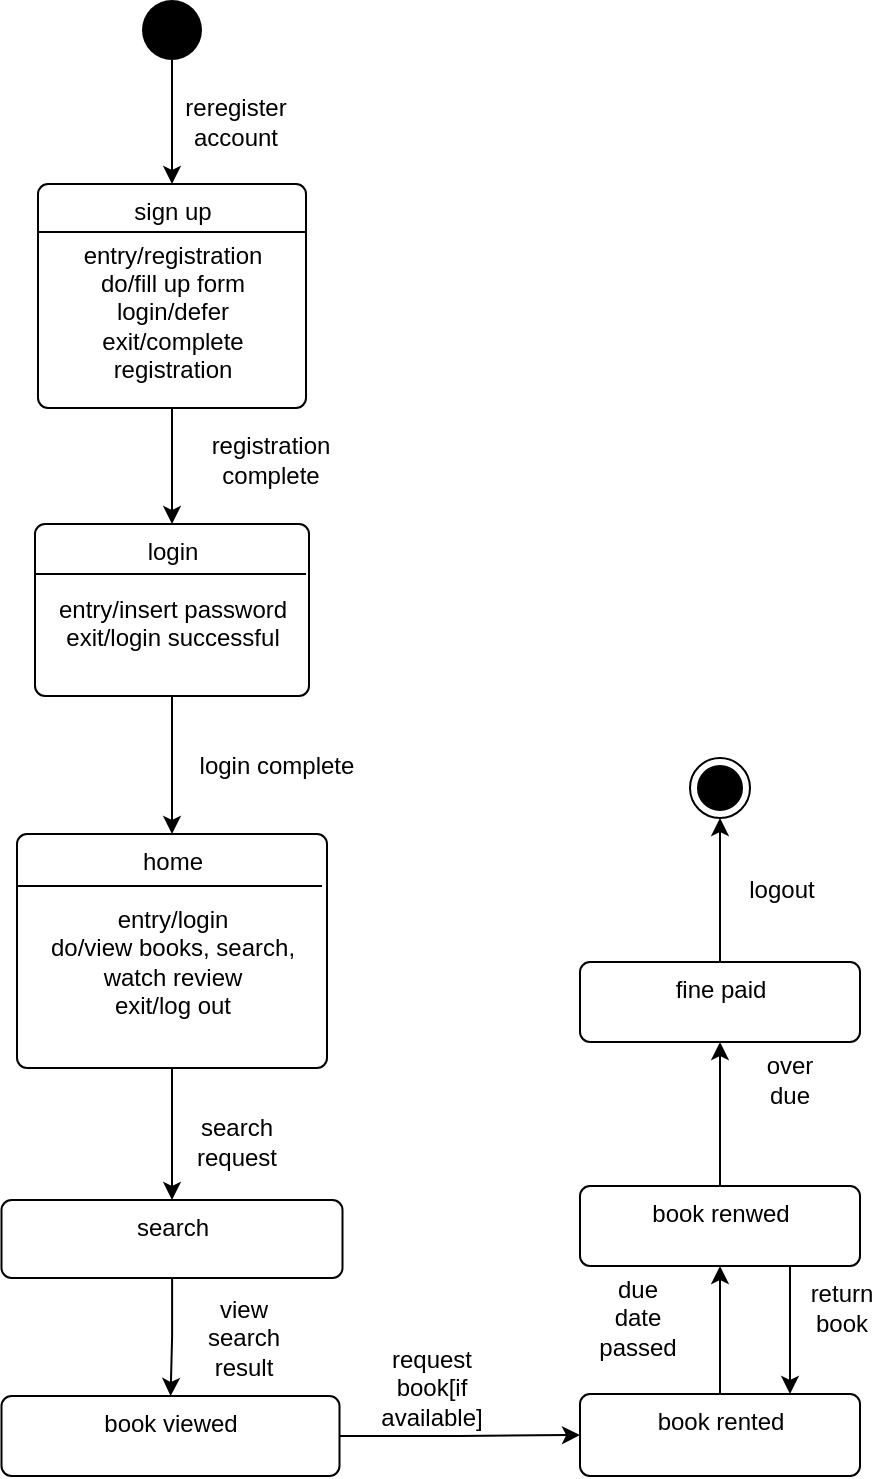 <mxfile version="14.6.13" type="device"><diagram id="u2J0uGnFn14hX8NXBY5u" name="Page-1"><mxGraphModel dx="868" dy="425" grid="0" gridSize="10" guides="1" tooltips="1" connect="1" arrows="1" fold="1" page="1" pageScale="1" pageWidth="850" pageHeight="1100" math="0" shadow="0"><root><mxCell id="0"/><mxCell id="1" parent="0"/><mxCell id="DHQz39JDR_5ZEx0WwMKY-16" style="edgeStyle=orthogonalEdgeStyle;rounded=0;orthogonalLoop=1;jettySize=auto;html=1;entryX=0.5;entryY=0;entryDx=0;entryDy=0;" edge="1" parent="1" source="DHQz39JDR_5ZEx0WwMKY-2" target="DHQz39JDR_5ZEx0WwMKY-11"><mxGeometry relative="1" as="geometry"/></mxCell><mxCell id="DHQz39JDR_5ZEx0WwMKY-2" value="" style="ellipse;fillColor=#000000;strokeColor=none;" vertex="1" parent="1"><mxGeometry x="367" y="90" width="30" height="30" as="geometry"/></mxCell><mxCell id="DHQz39JDR_5ZEx0WwMKY-17" style="edgeStyle=orthogonalEdgeStyle;rounded=0;orthogonalLoop=1;jettySize=auto;html=1;exitX=0.5;exitY=1;exitDx=0;exitDy=0;" edge="1" parent="1" source="DHQz39JDR_5ZEx0WwMKY-11" target="DHQz39JDR_5ZEx0WwMKY-14"><mxGeometry relative="1" as="geometry"/></mxCell><mxCell id="DHQz39JDR_5ZEx0WwMKY-11" value="sign up" style="html=1;align=center;verticalAlign=top;rounded=1;absoluteArcSize=1;arcSize=10;dashed=0;" vertex="1" parent="1"><mxGeometry x="315" y="182" width="134" height="112" as="geometry"/></mxCell><mxCell id="DHQz39JDR_5ZEx0WwMKY-12" value="" style="endArrow=none;html=1;" edge="1" parent="1"><mxGeometry width="50" height="50" relative="1" as="geometry"><mxPoint x="315" y="206" as="sourcePoint"/><mxPoint x="449" y="206" as="targetPoint"/></mxGeometry></mxCell><mxCell id="DHQz39JDR_5ZEx0WwMKY-13" value="entry/registration&lt;br&gt;do/fill up form&lt;br&gt;login/defer&lt;br&gt;exit/complete registration" style="text;html=1;strokeColor=none;fillColor=none;align=center;verticalAlign=middle;whiteSpace=wrap;rounded=0;" vertex="1" parent="1"><mxGeometry x="331.5" y="220" width="101" height="52" as="geometry"/></mxCell><mxCell id="DHQz39JDR_5ZEx0WwMKY-20" style="edgeStyle=orthogonalEdgeStyle;rounded=0;orthogonalLoop=1;jettySize=auto;html=1;exitX=0.5;exitY=1;exitDx=0;exitDy=0;" edge="1" parent="1" source="DHQz39JDR_5ZEx0WwMKY-14" target="DHQz39JDR_5ZEx0WwMKY-18"><mxGeometry relative="1" as="geometry"/></mxCell><mxCell id="DHQz39JDR_5ZEx0WwMKY-14" value="login&lt;br&gt;&lt;br&gt;entry/insert password&lt;br&gt;exit/login successful" style="html=1;align=center;verticalAlign=top;rounded=1;absoluteArcSize=1;arcSize=10;dashed=0;" vertex="1" parent="1"><mxGeometry x="313.5" y="352" width="137" height="86" as="geometry"/></mxCell><mxCell id="DHQz39JDR_5ZEx0WwMKY-15" value="" style="endArrow=none;html=1;" edge="1" parent="1"><mxGeometry width="50" height="50" relative="1" as="geometry"><mxPoint x="313" y="377" as="sourcePoint"/><mxPoint x="449" y="377" as="targetPoint"/></mxGeometry></mxCell><mxCell id="DHQz39JDR_5ZEx0WwMKY-22" style="edgeStyle=orthogonalEdgeStyle;rounded=0;orthogonalLoop=1;jettySize=auto;html=1;entryX=0.5;entryY=0;entryDx=0;entryDy=0;" edge="1" parent="1" source="DHQz39JDR_5ZEx0WwMKY-18" target="DHQz39JDR_5ZEx0WwMKY-21"><mxGeometry relative="1" as="geometry"/></mxCell><mxCell id="DHQz39JDR_5ZEx0WwMKY-18" value="home&lt;br&gt;&lt;br&gt;entry/login&lt;br&gt;do/view books, search,&lt;br&gt;watch review&lt;br&gt;exit/log out" style="html=1;align=center;verticalAlign=top;rounded=1;absoluteArcSize=1;arcSize=10;dashed=0;" vertex="1" parent="1"><mxGeometry x="304.5" y="507" width="155" height="117" as="geometry"/></mxCell><mxCell id="DHQz39JDR_5ZEx0WwMKY-19" value="" style="endArrow=none;html=1;" edge="1" parent="1"><mxGeometry width="50" height="50" relative="1" as="geometry"><mxPoint x="304.5" y="533" as="sourcePoint"/><mxPoint x="457" y="533" as="targetPoint"/></mxGeometry></mxCell><mxCell id="DHQz39JDR_5ZEx0WwMKY-24" style="edgeStyle=orthogonalEdgeStyle;rounded=0;orthogonalLoop=1;jettySize=auto;html=1;" edge="1" parent="1" source="DHQz39JDR_5ZEx0WwMKY-21" target="DHQz39JDR_5ZEx0WwMKY-23"><mxGeometry relative="1" as="geometry"/></mxCell><mxCell id="DHQz39JDR_5ZEx0WwMKY-21" value="search&lt;br&gt;&lt;br&gt;" style="html=1;align=center;verticalAlign=top;rounded=1;absoluteArcSize=1;arcSize=10;dashed=0;" vertex="1" parent="1"><mxGeometry x="296.75" y="690" width="170.5" height="39" as="geometry"/></mxCell><mxCell id="DHQz39JDR_5ZEx0WwMKY-29" style="edgeStyle=orthogonalEdgeStyle;rounded=0;orthogonalLoop=1;jettySize=auto;html=1;exitX=1;exitY=0.5;exitDx=0;exitDy=0;entryX=0;entryY=0.5;entryDx=0;entryDy=0;" edge="1" parent="1" source="DHQz39JDR_5ZEx0WwMKY-23" target="DHQz39JDR_5ZEx0WwMKY-25"><mxGeometry relative="1" as="geometry"/></mxCell><mxCell id="DHQz39JDR_5ZEx0WwMKY-23" value="book viewed" style="html=1;align=center;verticalAlign=top;rounded=1;absoluteArcSize=1;arcSize=10;dashed=0;" vertex="1" parent="1"><mxGeometry x="296.75" y="788" width="169" height="40" as="geometry"/></mxCell><mxCell id="DHQz39JDR_5ZEx0WwMKY-30" style="edgeStyle=orthogonalEdgeStyle;rounded=0;orthogonalLoop=1;jettySize=auto;html=1;" edge="1" parent="1" source="DHQz39JDR_5ZEx0WwMKY-25" target="DHQz39JDR_5ZEx0WwMKY-26"><mxGeometry relative="1" as="geometry"/></mxCell><mxCell id="DHQz39JDR_5ZEx0WwMKY-25" value="book rented" style="html=1;align=center;verticalAlign=top;rounded=1;absoluteArcSize=1;arcSize=10;dashed=0;" vertex="1" parent="1"><mxGeometry x="586" y="787" width="140" height="41" as="geometry"/></mxCell><mxCell id="DHQz39JDR_5ZEx0WwMKY-31" style="edgeStyle=orthogonalEdgeStyle;rounded=0;orthogonalLoop=1;jettySize=auto;html=1;exitX=0.5;exitY=0;exitDx=0;exitDy=0;entryX=0.5;entryY=1;entryDx=0;entryDy=0;" edge="1" parent="1" source="DHQz39JDR_5ZEx0WwMKY-26" target="DHQz39JDR_5ZEx0WwMKY-27"><mxGeometry relative="1" as="geometry"/></mxCell><mxCell id="DHQz39JDR_5ZEx0WwMKY-41" style="edgeStyle=orthogonalEdgeStyle;rounded=0;orthogonalLoop=1;jettySize=auto;html=1;exitX=0.75;exitY=1;exitDx=0;exitDy=0;entryX=0.75;entryY=0;entryDx=0;entryDy=0;" edge="1" parent="1" source="DHQz39JDR_5ZEx0WwMKY-26" target="DHQz39JDR_5ZEx0WwMKY-25"><mxGeometry relative="1" as="geometry"/></mxCell><mxCell id="DHQz39JDR_5ZEx0WwMKY-26" value="book renwed" style="html=1;align=center;verticalAlign=top;rounded=1;absoluteArcSize=1;arcSize=10;dashed=0;" vertex="1" parent="1"><mxGeometry x="586" y="683" width="140" height="40" as="geometry"/></mxCell><mxCell id="DHQz39JDR_5ZEx0WwMKY-32" style="edgeStyle=orthogonalEdgeStyle;rounded=0;orthogonalLoop=1;jettySize=auto;html=1;exitX=0.5;exitY=0;exitDx=0;exitDy=0;entryX=0.5;entryY=1;entryDx=0;entryDy=0;" edge="1" parent="1" source="DHQz39JDR_5ZEx0WwMKY-27" target="DHQz39JDR_5ZEx0WwMKY-28"><mxGeometry relative="1" as="geometry"/></mxCell><mxCell id="DHQz39JDR_5ZEx0WwMKY-27" value="fine paid" style="html=1;align=center;verticalAlign=top;rounded=1;absoluteArcSize=1;arcSize=10;dashed=0;" vertex="1" parent="1"><mxGeometry x="586" y="571" width="140" height="40" as="geometry"/></mxCell><mxCell id="DHQz39JDR_5ZEx0WwMKY-28" value="" style="ellipse;html=1;shape=endState;fillColor=#000000;strokeColor=#000000;" vertex="1" parent="1"><mxGeometry x="641" y="469" width="30" height="30" as="geometry"/></mxCell><mxCell id="DHQz39JDR_5ZEx0WwMKY-33" value="reregister account" style="text;html=1;strokeColor=none;fillColor=none;align=center;verticalAlign=middle;whiteSpace=wrap;rounded=0;" vertex="1" parent="1"><mxGeometry x="398" y="141" width="32" height="20" as="geometry"/></mxCell><mxCell id="DHQz39JDR_5ZEx0WwMKY-34" value="registration complete" style="text;html=1;strokeColor=none;fillColor=none;align=center;verticalAlign=middle;whiteSpace=wrap;rounded=0;" vertex="1" parent="1"><mxGeometry x="397" y="310" width="69" height="20" as="geometry"/></mxCell><mxCell id="DHQz39JDR_5ZEx0WwMKY-35" value="login complete" style="text;html=1;strokeColor=none;fillColor=none;align=center;verticalAlign=middle;whiteSpace=wrap;rounded=0;" vertex="1" parent="1"><mxGeometry x="394" y="463" width="81" height="20" as="geometry"/></mxCell><mxCell id="DHQz39JDR_5ZEx0WwMKY-36" value="search request" style="text;html=1;strokeColor=none;fillColor=none;align=center;verticalAlign=middle;whiteSpace=wrap;rounded=0;" vertex="1" parent="1"><mxGeometry x="375.5" y="651" width="77" height="20" as="geometry"/></mxCell><mxCell id="DHQz39JDR_5ZEx0WwMKY-37" value="view search result" style="text;html=1;strokeColor=none;fillColor=none;align=center;verticalAlign=middle;whiteSpace=wrap;rounded=0;" vertex="1" parent="1"><mxGeometry x="398" y="749" width="40" height="20" as="geometry"/></mxCell><mxCell id="DHQz39JDR_5ZEx0WwMKY-38" value="request book[if available]" style="text;html=1;strokeColor=none;fillColor=none;align=center;verticalAlign=middle;whiteSpace=wrap;rounded=0;" vertex="1" parent="1"><mxGeometry x="492" y="774" width="40" height="20" as="geometry"/></mxCell><mxCell id="DHQz39JDR_5ZEx0WwMKY-39" value="due date passed" style="text;html=1;strokeColor=none;fillColor=none;align=center;verticalAlign=middle;whiteSpace=wrap;rounded=0;" vertex="1" parent="1"><mxGeometry x="595" y="739" width="40" height="20" as="geometry"/></mxCell><mxCell id="DHQz39JDR_5ZEx0WwMKY-42" value="return book" style="text;html=1;strokeColor=none;fillColor=none;align=center;verticalAlign=middle;whiteSpace=wrap;rounded=0;" vertex="1" parent="1"><mxGeometry x="697" y="734" width="40" height="20" as="geometry"/></mxCell><mxCell id="DHQz39JDR_5ZEx0WwMKY-43" value="over due" style="text;html=1;strokeColor=none;fillColor=none;align=center;verticalAlign=middle;whiteSpace=wrap;rounded=0;" vertex="1" parent="1"><mxGeometry x="671" y="620" width="40" height="20" as="geometry"/></mxCell><mxCell id="DHQz39JDR_5ZEx0WwMKY-44" value="logout" style="text;html=1;strokeColor=none;fillColor=none;align=center;verticalAlign=middle;whiteSpace=wrap;rounded=0;" vertex="1" parent="1"><mxGeometry x="667" y="525" width="40" height="20" as="geometry"/></mxCell></root></mxGraphModel></diagram></mxfile>
